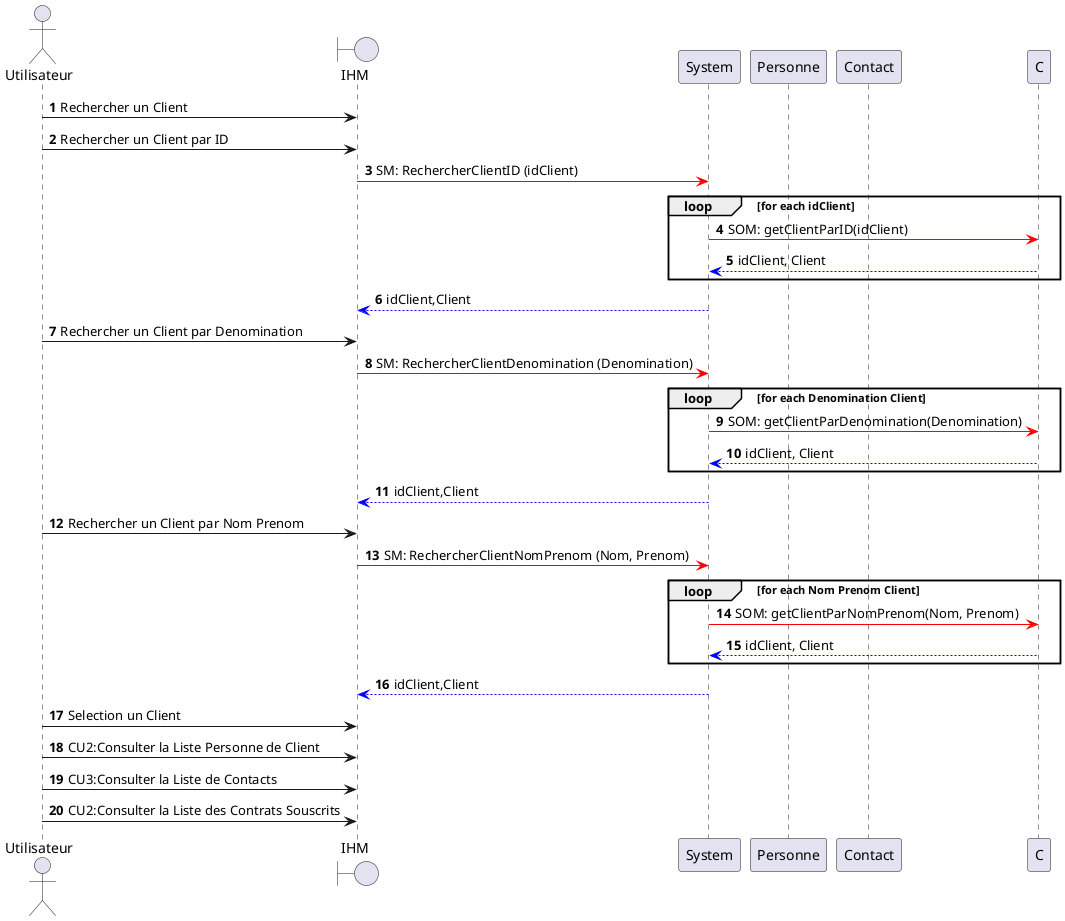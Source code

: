 @startuml
actor Utilisateur as U
boundary IHM as I
participant System as S
participant Personne as P
participant Contact as Con
autonumber

U->I: Rechercher un Client

U->I: Rechercher un Client par ID
    I-[#red]>S: SM: RechercherClientID (idClient)
        loop for each idClient
        S-[#red]>C: SOM: getClientParID(idClient)
        C-[#0000FF]->S: idClient, Client
        end
    S-[#0000FF]->I: idClient,Client

U->I: Rechercher un Client par Denomination
    I-[#red]>S: SM: RechercherClientDenomination (Denomination)
        loop for each Denomination Client
        S-[#red]>C: SOM: getClientParDenomination(Denomination)
        C-[#0000FF]->S: idClient, Client
        end
    S-[#0000FF]->I: idClient,Client

U->I: Rechercher un Client par Nom Prenom
    I-[#red]>S: SM: RechercherClientNomPrenom (Nom, Prenom)
        loop for each Nom Prenom Client
        S-[#red]>C: SOM: getClientParNomPrenom(Nom, Prenom)
        C-[#0000FF]->S: idClient, Client
        end
    S-[#0000FF]->I: idClient,Client

U->I: Selection un Client

U->I: CU2:Consulter la Liste Personne de Client
U->I: CU3:Consulter la Liste de Contacts
U->I: CU2:Consulter la Liste des Contrats Souscrits


@enduml